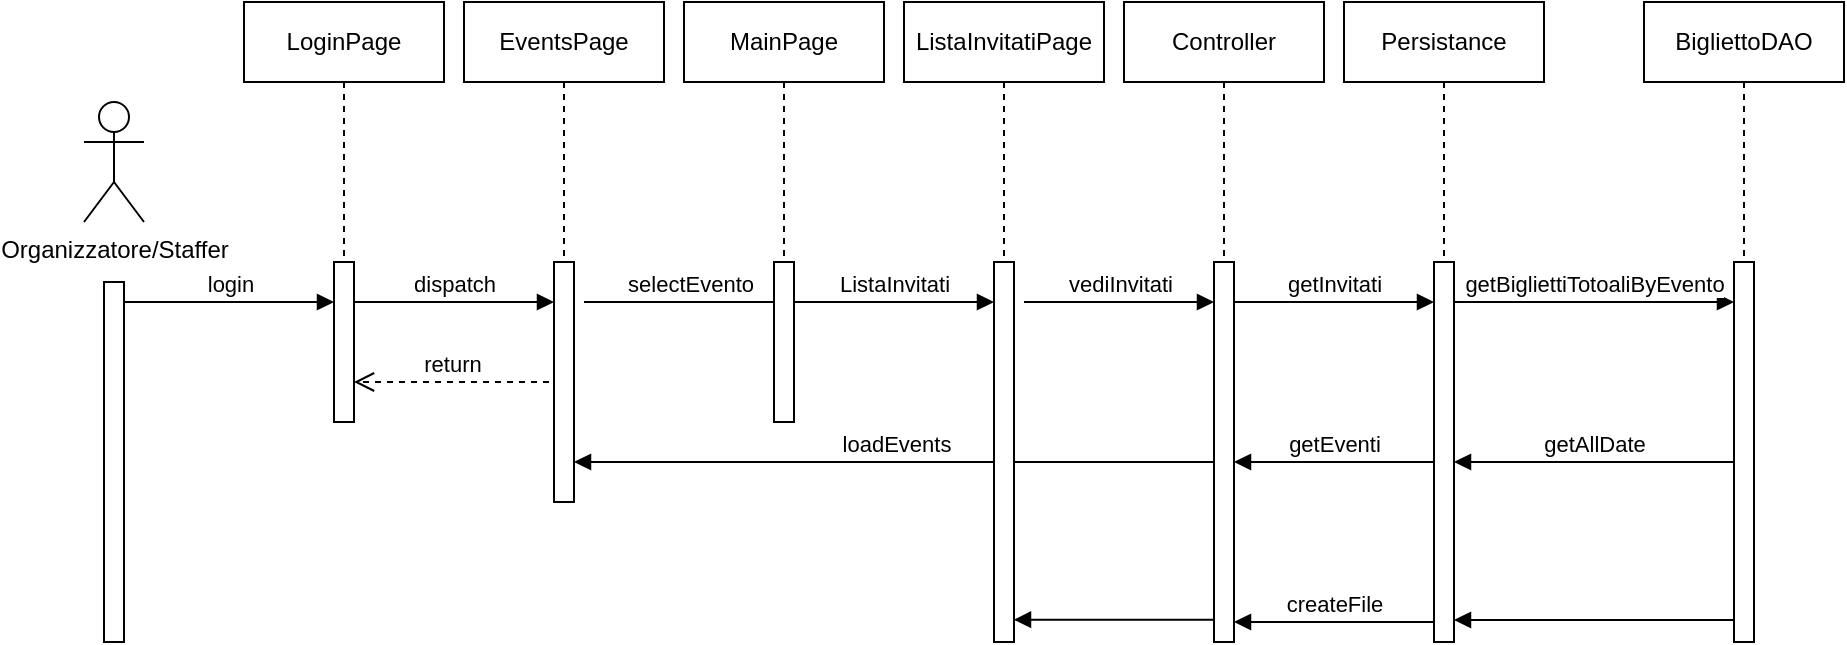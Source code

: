<mxfile version="26.0.16">
  <diagram name="Page-1" id="dv8QGdE3J-8BADLiGwRu">
    <mxGraphModel dx="1674" dy="836" grid="1" gridSize="10" guides="1" tooltips="1" connect="1" arrows="1" fold="1" page="1" pageScale="1" pageWidth="1169" pageHeight="827" math="0" shadow="0">
      <root>
        <mxCell id="0" />
        <mxCell id="1" parent="0" />
        <mxCell id="JTSMJ9_ZXqZeZY2RIDfX-1" value="Organizzatore/Staffer" style="shape=umlActor;verticalLabelPosition=bottom;verticalAlign=top;html=1;" vertex="1" parent="1">
          <mxGeometry x="80" y="90" width="30" height="60" as="geometry" />
        </mxCell>
        <mxCell id="JTSMJ9_ZXqZeZY2RIDfX-2" value="" style="html=1;points=[[0,0,0,0,5],[0,1,0,0,-5],[1,0,0,0,5],[1,1,0,0,-5]];perimeter=orthogonalPerimeter;outlineConnect=0;targetShapes=umlLifeline;portConstraint=eastwest;newEdgeStyle={&quot;curved&quot;:0,&quot;rounded&quot;:0};" vertex="1" parent="1">
          <mxGeometry x="90" y="180" width="10" height="180" as="geometry" />
        </mxCell>
        <mxCell id="JTSMJ9_ZXqZeZY2RIDfX-3" value="login" style="html=1;verticalAlign=bottom;endArrow=block;edgeStyle=elbowEdgeStyle;elbow=vertical;curved=0;rounded=0;" edge="1" parent="1">
          <mxGeometry x="-0.003" relative="1" as="geometry">
            <mxPoint x="100" y="190" as="sourcePoint" />
            <Array as="points">
              <mxPoint x="185" y="190" />
            </Array>
            <mxPoint x="205" y="190" as="targetPoint" />
            <mxPoint as="offset" />
          </mxGeometry>
        </mxCell>
        <mxCell id="JTSMJ9_ZXqZeZY2RIDfX-4" value="" style="group" vertex="1" connectable="0" parent="1">
          <mxGeometry x="160" y="40" width="100" height="210" as="geometry" />
        </mxCell>
        <mxCell id="JTSMJ9_ZXqZeZY2RIDfX-5" value="LoginPage" style="shape=umlLifeline;perimeter=lifelinePerimeter;whiteSpace=wrap;html=1;container=0;dropTarget=0;collapsible=0;recursiveResize=0;outlineConnect=0;portConstraint=eastwest;newEdgeStyle={&quot;edgeStyle&quot;:&quot;elbowEdgeStyle&quot;,&quot;elbow&quot;:&quot;vertical&quot;,&quot;curved&quot;:0,&quot;rounded&quot;:0};" vertex="1" parent="JTSMJ9_ZXqZeZY2RIDfX-4">
          <mxGeometry width="100" height="210" as="geometry" />
        </mxCell>
        <mxCell id="JTSMJ9_ZXqZeZY2RIDfX-6" value="" style="html=1;points=[[0,0,0,0,5],[0,1,0,0,-5],[1,0,0,0,5],[1,1,0,0,-5]];perimeter=orthogonalPerimeter;outlineConnect=0;targetShapes=umlLifeline;portConstraint=eastwest;newEdgeStyle={&quot;curved&quot;:0,&quot;rounded&quot;:0};" vertex="1" parent="JTSMJ9_ZXqZeZY2RIDfX-4">
          <mxGeometry x="45" y="130" width="10" height="80" as="geometry" />
        </mxCell>
        <mxCell id="JTSMJ9_ZXqZeZY2RIDfX-7" value="return" style="html=1;verticalAlign=bottom;endArrow=open;dashed=1;endSize=8;curved=0;rounded=0;entryX=1.5;entryY=0.625;entryDx=0;entryDy=0;entryPerimeter=0;" edge="1" parent="JTSMJ9_ZXqZeZY2RIDfX-4">
          <mxGeometry relative="1" as="geometry">
            <mxPoint x="152.5" y="190" as="sourcePoint" />
            <mxPoint x="55" y="190" as="targetPoint" />
          </mxGeometry>
        </mxCell>
        <mxCell id="JTSMJ9_ZXqZeZY2RIDfX-8" value="dispatch" style="html=1;verticalAlign=bottom;endArrow=block;edgeStyle=elbowEdgeStyle;elbow=vertical;curved=0;rounded=0;" edge="1" parent="1" source="JTSMJ9_ZXqZeZY2RIDfX-6" target="JTSMJ9_ZXqZeZY2RIDfX-11">
          <mxGeometry relative="1" as="geometry">
            <mxPoint x="220" y="190" as="sourcePoint" />
            <Array as="points">
              <mxPoint x="270" y="190" />
            </Array>
            <mxPoint x="310" y="190" as="targetPoint" />
          </mxGeometry>
        </mxCell>
        <mxCell id="JTSMJ9_ZXqZeZY2RIDfX-9" value="" style="group" vertex="1" connectable="0" parent="1">
          <mxGeometry x="270" y="40" width="100" height="270" as="geometry" />
        </mxCell>
        <mxCell id="JTSMJ9_ZXqZeZY2RIDfX-10" value="EventsPage" style="shape=umlLifeline;perimeter=lifelinePerimeter;whiteSpace=wrap;html=1;container=0;dropTarget=0;collapsible=0;recursiveResize=0;outlineConnect=0;portConstraint=eastwest;newEdgeStyle={&quot;edgeStyle&quot;:&quot;elbowEdgeStyle&quot;,&quot;elbow&quot;:&quot;vertical&quot;,&quot;curved&quot;:0,&quot;rounded&quot;:0};" vertex="1" parent="JTSMJ9_ZXqZeZY2RIDfX-9">
          <mxGeometry width="100" height="210" as="geometry" />
        </mxCell>
        <mxCell id="JTSMJ9_ZXqZeZY2RIDfX-11" value="" style="html=1;points=[[0,0,0,0,5],[0,1,0,0,-5],[1,0,0,0,5],[1,1,0,0,-5]];perimeter=orthogonalPerimeter;outlineConnect=0;targetShapes=umlLifeline;portConstraint=eastwest;newEdgeStyle={&quot;curved&quot;:0,&quot;rounded&quot;:0};" vertex="1" parent="JTSMJ9_ZXqZeZY2RIDfX-9">
          <mxGeometry x="45" y="130" width="10" height="120" as="geometry" />
        </mxCell>
        <mxCell id="JTSMJ9_ZXqZeZY2RIDfX-12" value="selectEvento" style="html=1;verticalAlign=bottom;endArrow=block;edgeStyle=elbowEdgeStyle;elbow=vertical;curved=0;rounded=0;" edge="1" parent="1">
          <mxGeometry x="-0.003" relative="1" as="geometry">
            <mxPoint x="330" y="190" as="sourcePoint" />
            <Array as="points">
              <mxPoint x="415" y="190" />
            </Array>
            <mxPoint x="435" y="190" as="targetPoint" />
            <mxPoint as="offset" />
          </mxGeometry>
        </mxCell>
        <mxCell id="JTSMJ9_ZXqZeZY2RIDfX-13" value="" style="group" vertex="1" connectable="0" parent="1">
          <mxGeometry x="380" y="40" width="100" height="210" as="geometry" />
        </mxCell>
        <mxCell id="JTSMJ9_ZXqZeZY2RIDfX-14" value="MainPage" style="shape=umlLifeline;perimeter=lifelinePerimeter;whiteSpace=wrap;html=1;container=0;dropTarget=0;collapsible=0;recursiveResize=0;outlineConnect=0;portConstraint=eastwest;newEdgeStyle={&quot;edgeStyle&quot;:&quot;elbowEdgeStyle&quot;,&quot;elbow&quot;:&quot;vertical&quot;,&quot;curved&quot;:0,&quot;rounded&quot;:0};" vertex="1" parent="JTSMJ9_ZXqZeZY2RIDfX-13">
          <mxGeometry width="100" height="210" as="geometry" />
        </mxCell>
        <mxCell id="JTSMJ9_ZXqZeZY2RIDfX-15" value="" style="html=1;points=[[0,0,0,0,5],[0,1,0,0,-5],[1,0,0,0,5],[1,1,0,0,-5]];perimeter=orthogonalPerimeter;outlineConnect=0;targetShapes=umlLifeline;portConstraint=eastwest;newEdgeStyle={&quot;curved&quot;:0,&quot;rounded&quot;:0};" vertex="1" parent="JTSMJ9_ZXqZeZY2RIDfX-13">
          <mxGeometry x="45" y="130" width="10" height="80" as="geometry" />
        </mxCell>
        <mxCell id="JTSMJ9_ZXqZeZY2RIDfX-16" value="ListaInvitati" style="html=1;verticalAlign=bottom;endArrow=block;edgeStyle=elbowEdgeStyle;elbow=horizontal;curved=0;rounded=0;" edge="1" parent="1" source="JTSMJ9_ZXqZeZY2RIDfX-15" target="JTSMJ9_ZXqZeZY2RIDfX-34">
          <mxGeometry relative="1" as="geometry">
            <mxPoint x="440" y="190" as="sourcePoint" />
            <Array as="points">
              <mxPoint x="490" y="190" />
            </Array>
            <mxPoint x="530" y="200" as="targetPoint" />
            <mxPoint as="offset" />
          </mxGeometry>
        </mxCell>
        <mxCell id="JTSMJ9_ZXqZeZY2RIDfX-17" value="" style="group" vertex="1" connectable="0" parent="1">
          <mxGeometry x="600" y="40" width="100" height="320" as="geometry" />
        </mxCell>
        <mxCell id="JTSMJ9_ZXqZeZY2RIDfX-18" value="Controller" style="shape=umlLifeline;perimeter=lifelinePerimeter;whiteSpace=wrap;html=1;container=0;dropTarget=0;collapsible=0;recursiveResize=0;outlineConnect=0;portConstraint=eastwest;newEdgeStyle={&quot;edgeStyle&quot;:&quot;elbowEdgeStyle&quot;,&quot;elbow&quot;:&quot;vertical&quot;,&quot;curved&quot;:0,&quot;rounded&quot;:0};" vertex="1" parent="JTSMJ9_ZXqZeZY2RIDfX-17">
          <mxGeometry width="100" height="210" as="geometry" />
        </mxCell>
        <mxCell id="JTSMJ9_ZXqZeZY2RIDfX-19" value="" style="html=1;points=[[0,0,0,0,5],[0,1,0,0,-5],[1,0,0,0,5],[1,1,0,0,-5]];perimeter=orthogonalPerimeter;outlineConnect=0;targetShapes=umlLifeline;portConstraint=eastwest;newEdgeStyle={&quot;curved&quot;:0,&quot;rounded&quot;:0};" vertex="1" parent="JTSMJ9_ZXqZeZY2RIDfX-17">
          <mxGeometry x="45" y="130" width="10" height="190" as="geometry" />
        </mxCell>
        <mxCell id="JTSMJ9_ZXqZeZY2RIDfX-20" value="createFile" style="html=1;verticalAlign=bottom;endArrow=block;edgeStyle=elbowEdgeStyle;elbow=vertical;curved=0;rounded=0;" edge="1" parent="JTSMJ9_ZXqZeZY2RIDfX-17" source="JTSMJ9_ZXqZeZY2RIDfX-23">
          <mxGeometry x="-0.003" relative="1" as="geometry">
            <mxPoint x="195" y="310" as="sourcePoint" />
            <Array as="points">
              <mxPoint x="120" y="310" />
            </Array>
            <mxPoint x="55" y="310" as="targetPoint" />
            <mxPoint as="offset" />
          </mxGeometry>
        </mxCell>
        <mxCell id="JTSMJ9_ZXqZeZY2RIDfX-21" value="" style="group" vertex="1" connectable="0" parent="1">
          <mxGeometry x="710" y="40" width="100" height="320" as="geometry" />
        </mxCell>
        <mxCell id="JTSMJ9_ZXqZeZY2RIDfX-22" value="Persistance" style="shape=umlLifeline;perimeter=lifelinePerimeter;whiteSpace=wrap;html=1;container=0;dropTarget=0;collapsible=0;recursiveResize=0;outlineConnect=0;portConstraint=eastwest;newEdgeStyle={&quot;edgeStyle&quot;:&quot;elbowEdgeStyle&quot;,&quot;elbow&quot;:&quot;vertical&quot;,&quot;curved&quot;:0,&quot;rounded&quot;:0};" vertex="1" parent="JTSMJ9_ZXqZeZY2RIDfX-21">
          <mxGeometry width="100" height="210" as="geometry" />
        </mxCell>
        <mxCell id="JTSMJ9_ZXqZeZY2RIDfX-23" value="" style="html=1;points=[[0,0,0,0,5],[0,1,0,0,-5],[1,0,0,0,5],[1,1,0,0,-5]];perimeter=orthogonalPerimeter;outlineConnect=0;targetShapes=umlLifeline;portConstraint=eastwest;newEdgeStyle={&quot;curved&quot;:0,&quot;rounded&quot;:0};" vertex="1" parent="JTSMJ9_ZXqZeZY2RIDfX-21">
          <mxGeometry x="45" y="130" width="10" height="190" as="geometry" />
        </mxCell>
        <mxCell id="JTSMJ9_ZXqZeZY2RIDfX-24" value="getInvitati" style="html=1;verticalAlign=bottom;endArrow=block;edgeStyle=elbowEdgeStyle;elbow=vertical;curved=0;rounded=0;" edge="1" parent="JTSMJ9_ZXqZeZY2RIDfX-21">
          <mxGeometry relative="1" as="geometry">
            <mxPoint x="-55" y="150" as="sourcePoint" />
            <Array as="points">
              <mxPoint y="150" />
            </Array>
            <mxPoint x="45" y="150" as="targetPoint" />
          </mxGeometry>
        </mxCell>
        <mxCell id="JTSMJ9_ZXqZeZY2RIDfX-25" value="" style="group" vertex="1" connectable="0" parent="1">
          <mxGeometry x="860" y="40" width="100" height="320" as="geometry" />
        </mxCell>
        <mxCell id="JTSMJ9_ZXqZeZY2RIDfX-26" value="BigliettoDAO" style="shape=umlLifeline;perimeter=lifelinePerimeter;whiteSpace=wrap;html=1;container=0;dropTarget=0;collapsible=0;recursiveResize=0;outlineConnect=0;portConstraint=eastwest;newEdgeStyle={&quot;edgeStyle&quot;:&quot;elbowEdgeStyle&quot;,&quot;elbow&quot;:&quot;vertical&quot;,&quot;curved&quot;:0,&quot;rounded&quot;:0};" vertex="1" parent="JTSMJ9_ZXqZeZY2RIDfX-25">
          <mxGeometry width="100" height="210" as="geometry" />
        </mxCell>
        <mxCell id="JTSMJ9_ZXqZeZY2RIDfX-27" value="" style="html=1;points=[[0,0,0,0,5],[0,1,0,0,-5],[1,0,0,0,5],[1,1,0,0,-5]];perimeter=orthogonalPerimeter;outlineConnect=0;targetShapes=umlLifeline;portConstraint=eastwest;newEdgeStyle={&quot;curved&quot;:0,&quot;rounded&quot;:0};" vertex="1" parent="JTSMJ9_ZXqZeZY2RIDfX-25">
          <mxGeometry x="45" y="130" width="10" height="190" as="geometry" />
        </mxCell>
        <mxCell id="JTSMJ9_ZXqZeZY2RIDfX-28" value="getBigliettiTotoaliByEvento" style="html=1;verticalAlign=bottom;endArrow=block;edgeStyle=elbowEdgeStyle;elbow=vertical;curved=0;rounded=0;" edge="1" parent="JTSMJ9_ZXqZeZY2RIDfX-25" source="JTSMJ9_ZXqZeZY2RIDfX-23">
          <mxGeometry relative="1" as="geometry">
            <mxPoint x="-55" y="150" as="sourcePoint" />
            <Array as="points">
              <mxPoint y="150" />
            </Array>
            <mxPoint x="45" y="150" as="targetPoint" />
          </mxGeometry>
        </mxCell>
        <mxCell id="JTSMJ9_ZXqZeZY2RIDfX-29" value="loadEvents" style="html=1;verticalAlign=bottom;endArrow=block;edgeStyle=elbowEdgeStyle;elbow=vertical;curved=0;rounded=0;" edge="1" parent="1" source="JTSMJ9_ZXqZeZY2RIDfX-19" target="JTSMJ9_ZXqZeZY2RIDfX-11">
          <mxGeometry x="-0.003" relative="1" as="geometry">
            <mxPoint x="540" y="290" as="sourcePoint" />
            <Array as="points">
              <mxPoint x="430" y="270" />
            </Array>
            <mxPoint x="490" y="290" as="targetPoint" />
            <mxPoint as="offset" />
          </mxGeometry>
        </mxCell>
        <mxCell id="JTSMJ9_ZXqZeZY2RIDfX-30" value="getEventi" style="html=1;verticalAlign=bottom;endArrow=block;edgeStyle=elbowEdgeStyle;elbow=vertical;curved=0;rounded=0;" edge="1" parent="1" source="JTSMJ9_ZXqZeZY2RIDfX-23" target="JTSMJ9_ZXqZeZY2RIDfX-19">
          <mxGeometry relative="1" as="geometry">
            <mxPoint x="665" y="200" as="sourcePoint" />
            <Array as="points">
              <mxPoint x="710" y="270" />
            </Array>
            <mxPoint x="765" y="200" as="targetPoint" />
          </mxGeometry>
        </mxCell>
        <mxCell id="JTSMJ9_ZXqZeZY2RIDfX-31" value="getAllDate" style="html=1;verticalAlign=bottom;endArrow=block;edgeStyle=elbowEdgeStyle;elbow=horizontal;curved=0;rounded=0;" edge="1" parent="1" source="JTSMJ9_ZXqZeZY2RIDfX-27" target="JTSMJ9_ZXqZeZY2RIDfX-23">
          <mxGeometry x="-0.003" relative="1" as="geometry">
            <mxPoint x="545" y="280" as="sourcePoint" />
            <Array as="points">
              <mxPoint x="820" y="270" />
            </Array>
            <mxPoint x="325" y="280" as="targetPoint" />
            <mxPoint as="offset" />
          </mxGeometry>
        </mxCell>
        <mxCell id="JTSMJ9_ZXqZeZY2RIDfX-32" value="" style="group" vertex="1" connectable="0" parent="1">
          <mxGeometry x="490" y="40" width="100" height="320" as="geometry" />
        </mxCell>
        <mxCell id="JTSMJ9_ZXqZeZY2RIDfX-33" value="ListaInvitatiPage" style="shape=umlLifeline;perimeter=lifelinePerimeter;whiteSpace=wrap;html=1;container=0;dropTarget=0;collapsible=0;recursiveResize=0;outlineConnect=0;portConstraint=eastwest;newEdgeStyle={&quot;edgeStyle&quot;:&quot;elbowEdgeStyle&quot;,&quot;elbow&quot;:&quot;vertical&quot;,&quot;curved&quot;:0,&quot;rounded&quot;:0};" vertex="1" parent="JTSMJ9_ZXqZeZY2RIDfX-32">
          <mxGeometry width="100" height="210" as="geometry" />
        </mxCell>
        <mxCell id="JTSMJ9_ZXqZeZY2RIDfX-34" value="" style="html=1;points=[[0,0,0,0,5],[0,1,0,0,-5],[1,0,0,0,5],[1,1,0,0,-5]];perimeter=orthogonalPerimeter;outlineConnect=0;targetShapes=umlLifeline;portConstraint=eastwest;newEdgeStyle={&quot;curved&quot;:0,&quot;rounded&quot;:0};" vertex="1" parent="JTSMJ9_ZXqZeZY2RIDfX-32">
          <mxGeometry x="45" y="130" width="10" height="190" as="geometry" />
        </mxCell>
        <mxCell id="JTSMJ9_ZXqZeZY2RIDfX-35" value="vediInvitati" style="html=1;verticalAlign=bottom;endArrow=block;edgeStyle=elbowEdgeStyle;elbow=vertical;curved=0;rounded=0;" edge="1" parent="JTSMJ9_ZXqZeZY2RIDfX-32" target="JTSMJ9_ZXqZeZY2RIDfX-19">
          <mxGeometry relative="1" as="geometry">
            <mxPoint x="60" y="150" as="sourcePoint" />
            <Array as="points">
              <mxPoint x="115" y="150" />
            </Array>
            <mxPoint x="160" y="150" as="targetPoint" />
            <mxPoint as="offset" />
          </mxGeometry>
        </mxCell>
        <mxCell id="JTSMJ9_ZXqZeZY2RIDfX-36" value="" style="html=1;verticalAlign=bottom;endArrow=block;edgeStyle=elbowEdgeStyle;elbow=horizontal;curved=0;rounded=0;" edge="1" parent="JTSMJ9_ZXqZeZY2RIDfX-32" source="JTSMJ9_ZXqZeZY2RIDfX-19">
          <mxGeometry x="-0.003" relative="1" as="geometry">
            <mxPoint x="195" y="308.82" as="sourcePoint" />
            <Array as="points">
              <mxPoint x="120" y="308.82" />
            </Array>
            <mxPoint x="55" y="308.82" as="targetPoint" />
            <mxPoint as="offset" />
          </mxGeometry>
        </mxCell>
        <mxCell id="JTSMJ9_ZXqZeZY2RIDfX-37" value="" style="html=1;verticalAlign=bottom;endArrow=block;edgeStyle=elbowEdgeStyle;elbow=horizontal;curved=0;rounded=0;" edge="1" parent="1" source="JTSMJ9_ZXqZeZY2RIDfX-27" target="JTSMJ9_ZXqZeZY2RIDfX-23">
          <mxGeometry x="-0.008" relative="1" as="geometry">
            <mxPoint x="685" y="348.82" as="sourcePoint" />
            <Array as="points">
              <mxPoint x="830" y="349" />
            </Array>
            <mxPoint x="790" y="360" as="targetPoint" />
            <mxPoint as="offset" />
          </mxGeometry>
        </mxCell>
      </root>
    </mxGraphModel>
  </diagram>
</mxfile>
